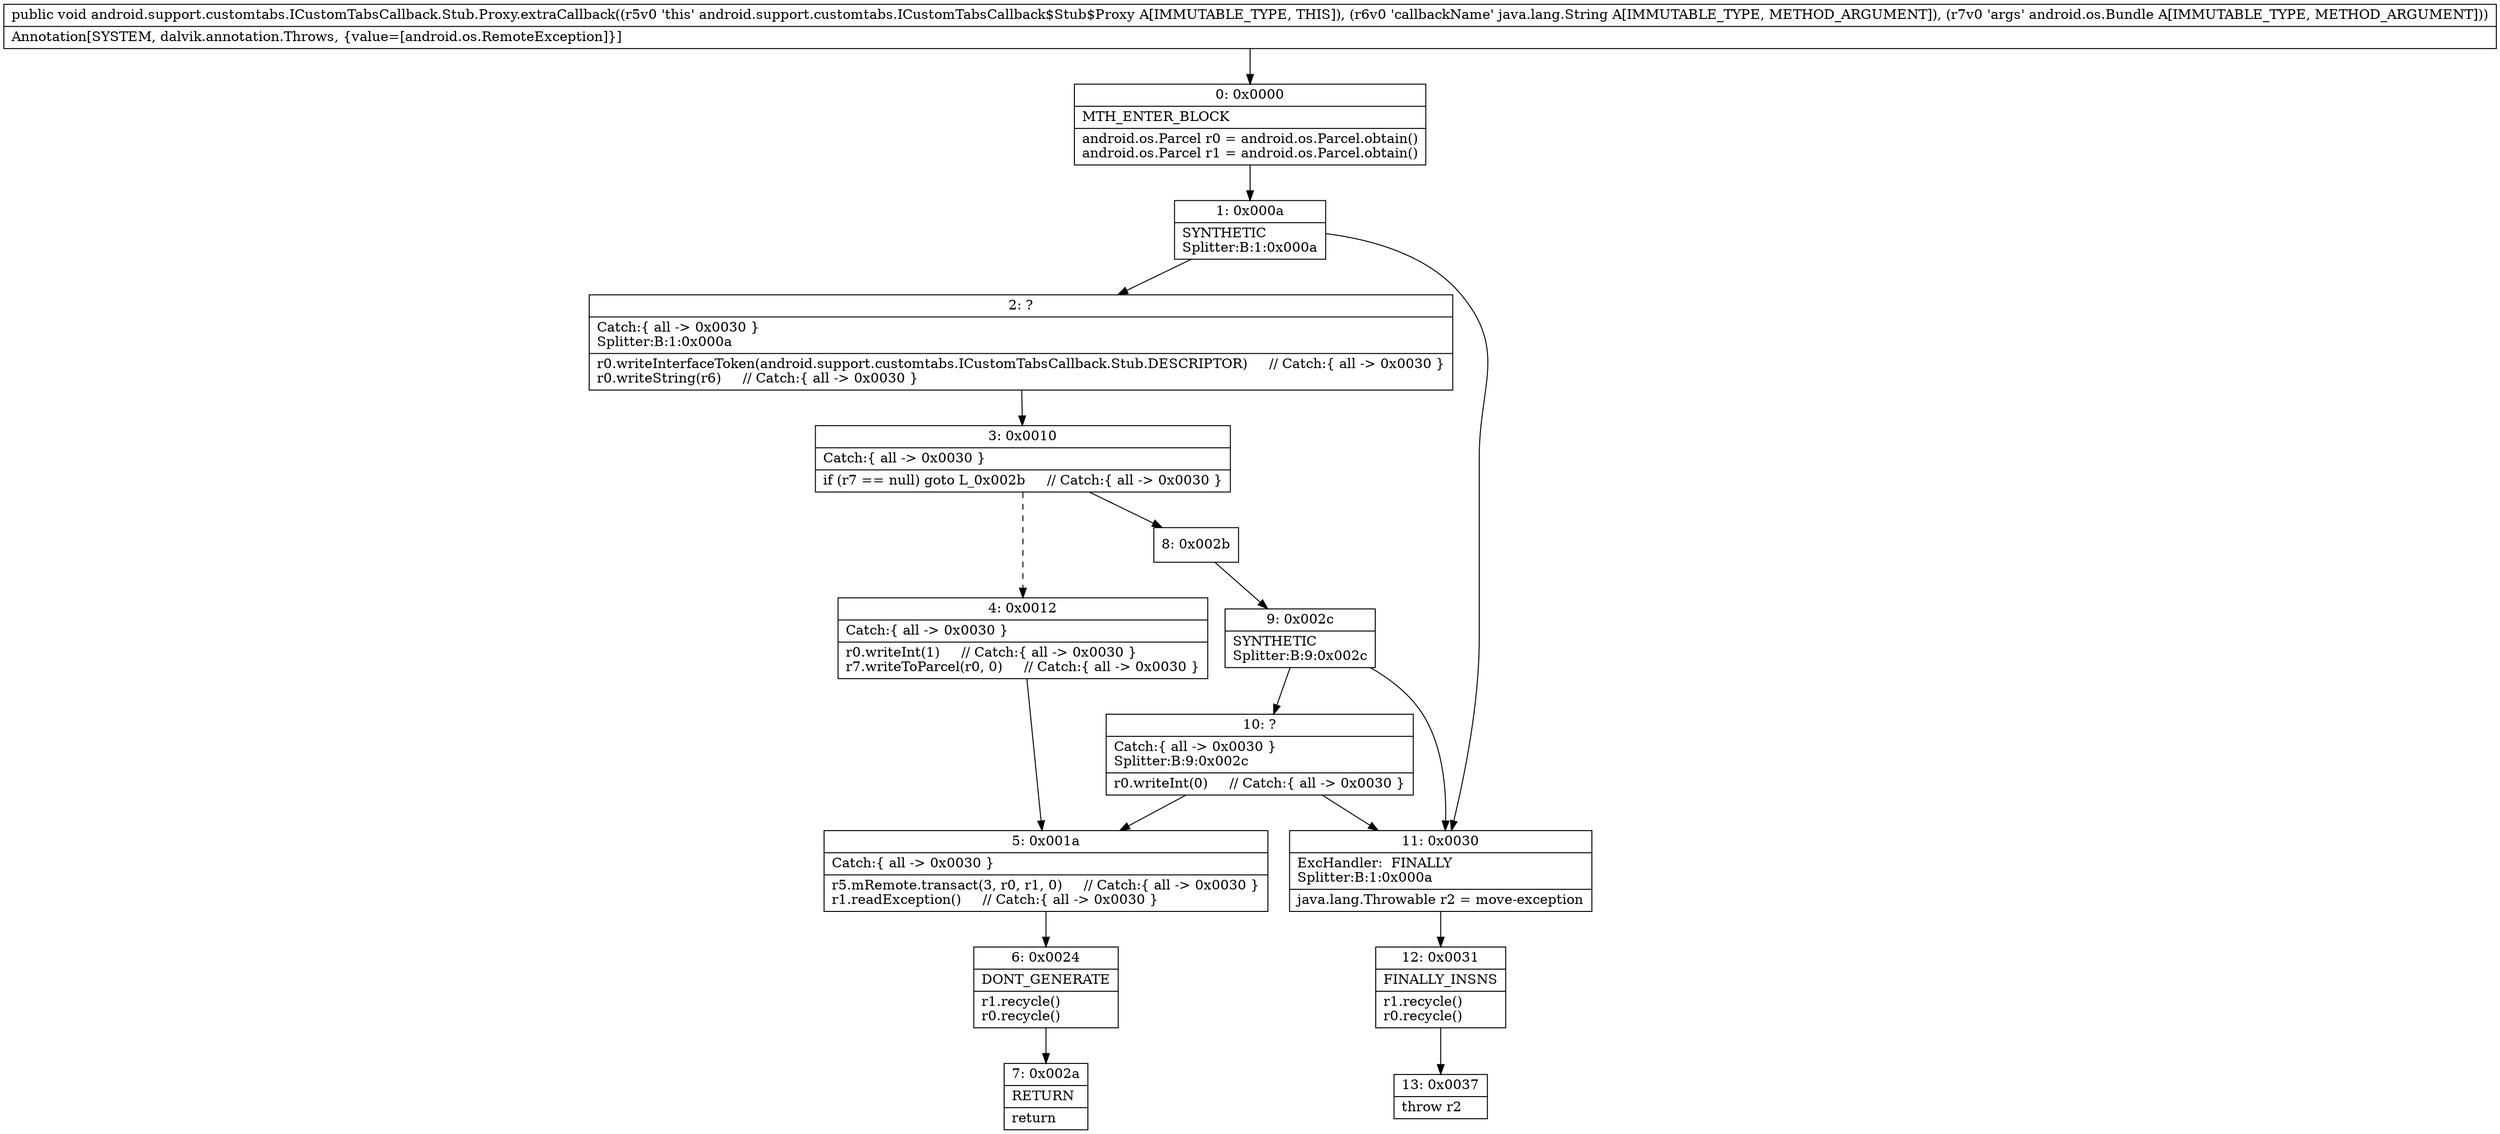 digraph "CFG forandroid.support.customtabs.ICustomTabsCallback.Stub.Proxy.extraCallback(Ljava\/lang\/String;Landroid\/os\/Bundle;)V" {
Node_0 [shape=record,label="{0\:\ 0x0000|MTH_ENTER_BLOCK\l|android.os.Parcel r0 = android.os.Parcel.obtain()\landroid.os.Parcel r1 = android.os.Parcel.obtain()\l}"];
Node_1 [shape=record,label="{1\:\ 0x000a|SYNTHETIC\lSplitter:B:1:0x000a\l}"];
Node_2 [shape=record,label="{2\:\ ?|Catch:\{ all \-\> 0x0030 \}\lSplitter:B:1:0x000a\l|r0.writeInterfaceToken(android.support.customtabs.ICustomTabsCallback.Stub.DESCRIPTOR)     \/\/ Catch:\{ all \-\> 0x0030 \}\lr0.writeString(r6)     \/\/ Catch:\{ all \-\> 0x0030 \}\l}"];
Node_3 [shape=record,label="{3\:\ 0x0010|Catch:\{ all \-\> 0x0030 \}\l|if (r7 == null) goto L_0x002b     \/\/ Catch:\{ all \-\> 0x0030 \}\l}"];
Node_4 [shape=record,label="{4\:\ 0x0012|Catch:\{ all \-\> 0x0030 \}\l|r0.writeInt(1)     \/\/ Catch:\{ all \-\> 0x0030 \}\lr7.writeToParcel(r0, 0)     \/\/ Catch:\{ all \-\> 0x0030 \}\l}"];
Node_5 [shape=record,label="{5\:\ 0x001a|Catch:\{ all \-\> 0x0030 \}\l|r5.mRemote.transact(3, r0, r1, 0)     \/\/ Catch:\{ all \-\> 0x0030 \}\lr1.readException()     \/\/ Catch:\{ all \-\> 0x0030 \}\l}"];
Node_6 [shape=record,label="{6\:\ 0x0024|DONT_GENERATE\l|r1.recycle()\lr0.recycle()\l}"];
Node_7 [shape=record,label="{7\:\ 0x002a|RETURN\l|return\l}"];
Node_8 [shape=record,label="{8\:\ 0x002b}"];
Node_9 [shape=record,label="{9\:\ 0x002c|SYNTHETIC\lSplitter:B:9:0x002c\l}"];
Node_10 [shape=record,label="{10\:\ ?|Catch:\{ all \-\> 0x0030 \}\lSplitter:B:9:0x002c\l|r0.writeInt(0)     \/\/ Catch:\{ all \-\> 0x0030 \}\l}"];
Node_11 [shape=record,label="{11\:\ 0x0030|ExcHandler:  FINALLY\lSplitter:B:1:0x000a\l|java.lang.Throwable r2 = move\-exception\l}"];
Node_12 [shape=record,label="{12\:\ 0x0031|FINALLY_INSNS\l|r1.recycle()\lr0.recycle()\l}"];
Node_13 [shape=record,label="{13\:\ 0x0037|throw r2\l}"];
MethodNode[shape=record,label="{public void android.support.customtabs.ICustomTabsCallback.Stub.Proxy.extraCallback((r5v0 'this' android.support.customtabs.ICustomTabsCallback$Stub$Proxy A[IMMUTABLE_TYPE, THIS]), (r6v0 'callbackName' java.lang.String A[IMMUTABLE_TYPE, METHOD_ARGUMENT]), (r7v0 'args' android.os.Bundle A[IMMUTABLE_TYPE, METHOD_ARGUMENT]))  | Annotation[SYSTEM, dalvik.annotation.Throws, \{value=[android.os.RemoteException]\}]\l}"];
MethodNode -> Node_0;
Node_0 -> Node_1;
Node_1 -> Node_2;
Node_1 -> Node_11;
Node_2 -> Node_3;
Node_3 -> Node_4[style=dashed];
Node_3 -> Node_8;
Node_4 -> Node_5;
Node_5 -> Node_6;
Node_6 -> Node_7;
Node_8 -> Node_9;
Node_9 -> Node_10;
Node_9 -> Node_11;
Node_10 -> Node_11;
Node_10 -> Node_5;
Node_11 -> Node_12;
Node_12 -> Node_13;
}

